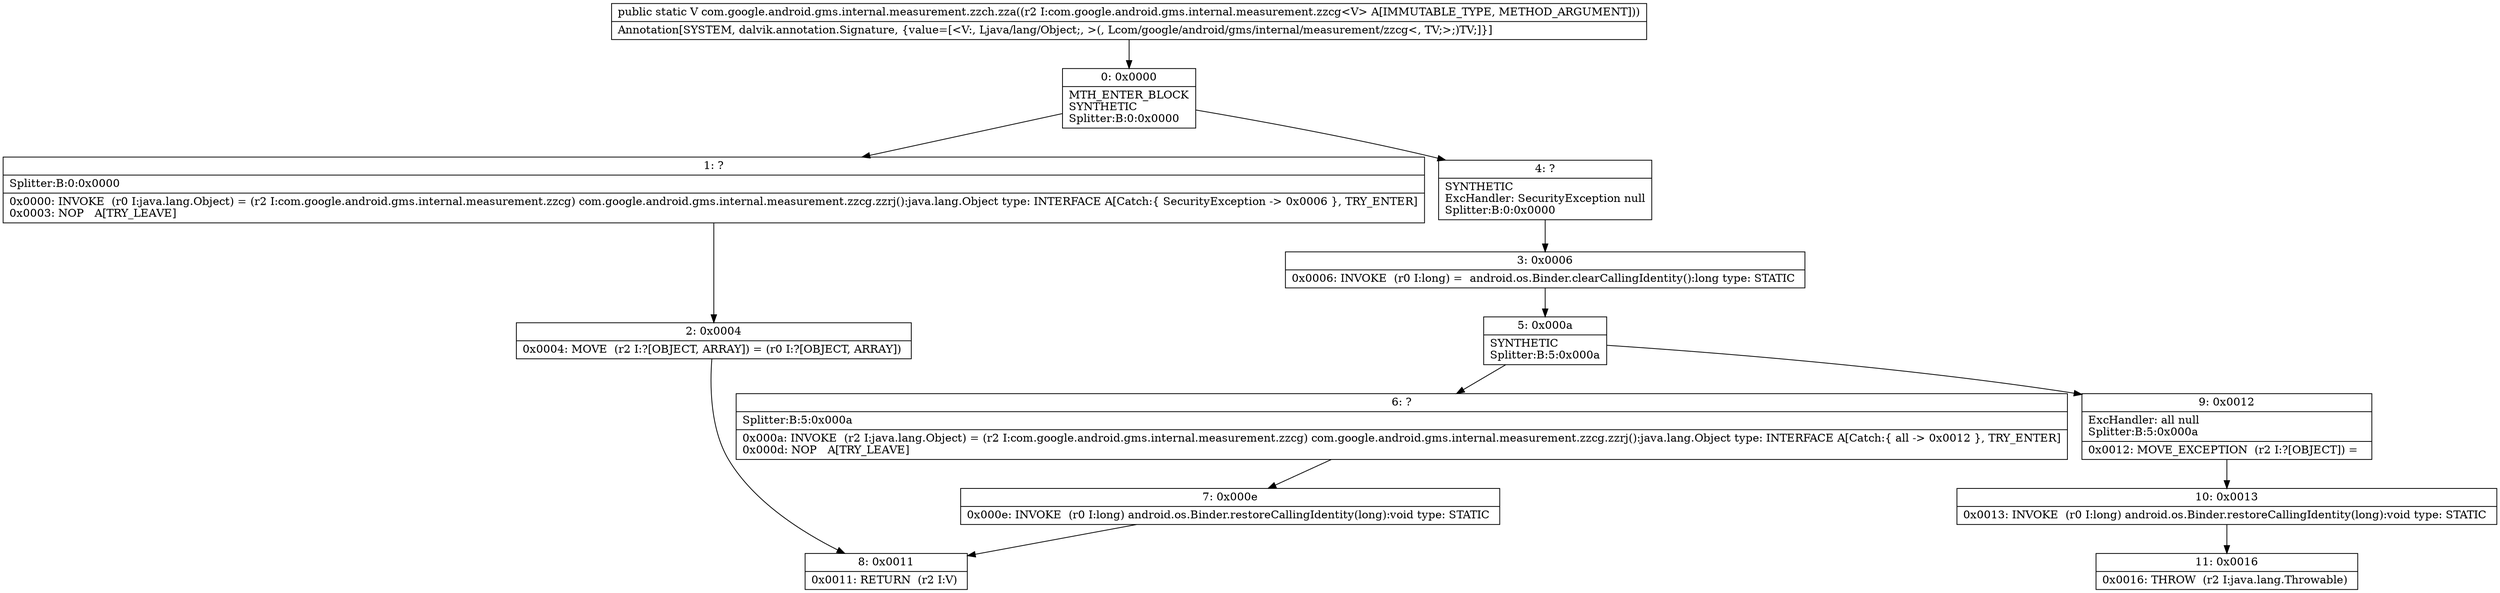 digraph "CFG forcom.google.android.gms.internal.measurement.zzch.zza(Lcom\/google\/android\/gms\/internal\/measurement\/zzcg;)Ljava\/lang\/Object;" {
Node_0 [shape=record,label="{0\:\ 0x0000|MTH_ENTER_BLOCK\lSYNTHETIC\lSplitter:B:0:0x0000\l}"];
Node_1 [shape=record,label="{1\:\ ?|Splitter:B:0:0x0000\l|0x0000: INVOKE  (r0 I:java.lang.Object) = (r2 I:com.google.android.gms.internal.measurement.zzcg) com.google.android.gms.internal.measurement.zzcg.zzrj():java.lang.Object type: INTERFACE A[Catch:\{ SecurityException \-\> 0x0006 \}, TRY_ENTER]\l0x0003: NOP   A[TRY_LEAVE]\l}"];
Node_2 [shape=record,label="{2\:\ 0x0004|0x0004: MOVE  (r2 I:?[OBJECT, ARRAY]) = (r0 I:?[OBJECT, ARRAY]) \l}"];
Node_3 [shape=record,label="{3\:\ 0x0006|0x0006: INVOKE  (r0 I:long) =  android.os.Binder.clearCallingIdentity():long type: STATIC \l}"];
Node_4 [shape=record,label="{4\:\ ?|SYNTHETIC\lExcHandler: SecurityException null\lSplitter:B:0:0x0000\l}"];
Node_5 [shape=record,label="{5\:\ 0x000a|SYNTHETIC\lSplitter:B:5:0x000a\l}"];
Node_6 [shape=record,label="{6\:\ ?|Splitter:B:5:0x000a\l|0x000a: INVOKE  (r2 I:java.lang.Object) = (r2 I:com.google.android.gms.internal.measurement.zzcg) com.google.android.gms.internal.measurement.zzcg.zzrj():java.lang.Object type: INTERFACE A[Catch:\{ all \-\> 0x0012 \}, TRY_ENTER]\l0x000d: NOP   A[TRY_LEAVE]\l}"];
Node_7 [shape=record,label="{7\:\ 0x000e|0x000e: INVOKE  (r0 I:long) android.os.Binder.restoreCallingIdentity(long):void type: STATIC \l}"];
Node_8 [shape=record,label="{8\:\ 0x0011|0x0011: RETURN  (r2 I:V) \l}"];
Node_9 [shape=record,label="{9\:\ 0x0012|ExcHandler: all null\lSplitter:B:5:0x000a\l|0x0012: MOVE_EXCEPTION  (r2 I:?[OBJECT]) =  \l}"];
Node_10 [shape=record,label="{10\:\ 0x0013|0x0013: INVOKE  (r0 I:long) android.os.Binder.restoreCallingIdentity(long):void type: STATIC \l}"];
Node_11 [shape=record,label="{11\:\ 0x0016|0x0016: THROW  (r2 I:java.lang.Throwable) \l}"];
MethodNode[shape=record,label="{public static V com.google.android.gms.internal.measurement.zzch.zza((r2 I:com.google.android.gms.internal.measurement.zzcg\<V\> A[IMMUTABLE_TYPE, METHOD_ARGUMENT]))  | Annotation[SYSTEM, dalvik.annotation.Signature, \{value=[\<V:, Ljava\/lang\/Object;, \>(, Lcom\/google\/android\/gms\/internal\/measurement\/zzcg\<, TV;\>;)TV;]\}]\l}"];
MethodNode -> Node_0;
Node_0 -> Node_1;
Node_0 -> Node_4;
Node_1 -> Node_2;
Node_2 -> Node_8;
Node_3 -> Node_5;
Node_4 -> Node_3;
Node_5 -> Node_6;
Node_5 -> Node_9;
Node_6 -> Node_7;
Node_7 -> Node_8;
Node_9 -> Node_10;
Node_10 -> Node_11;
}


